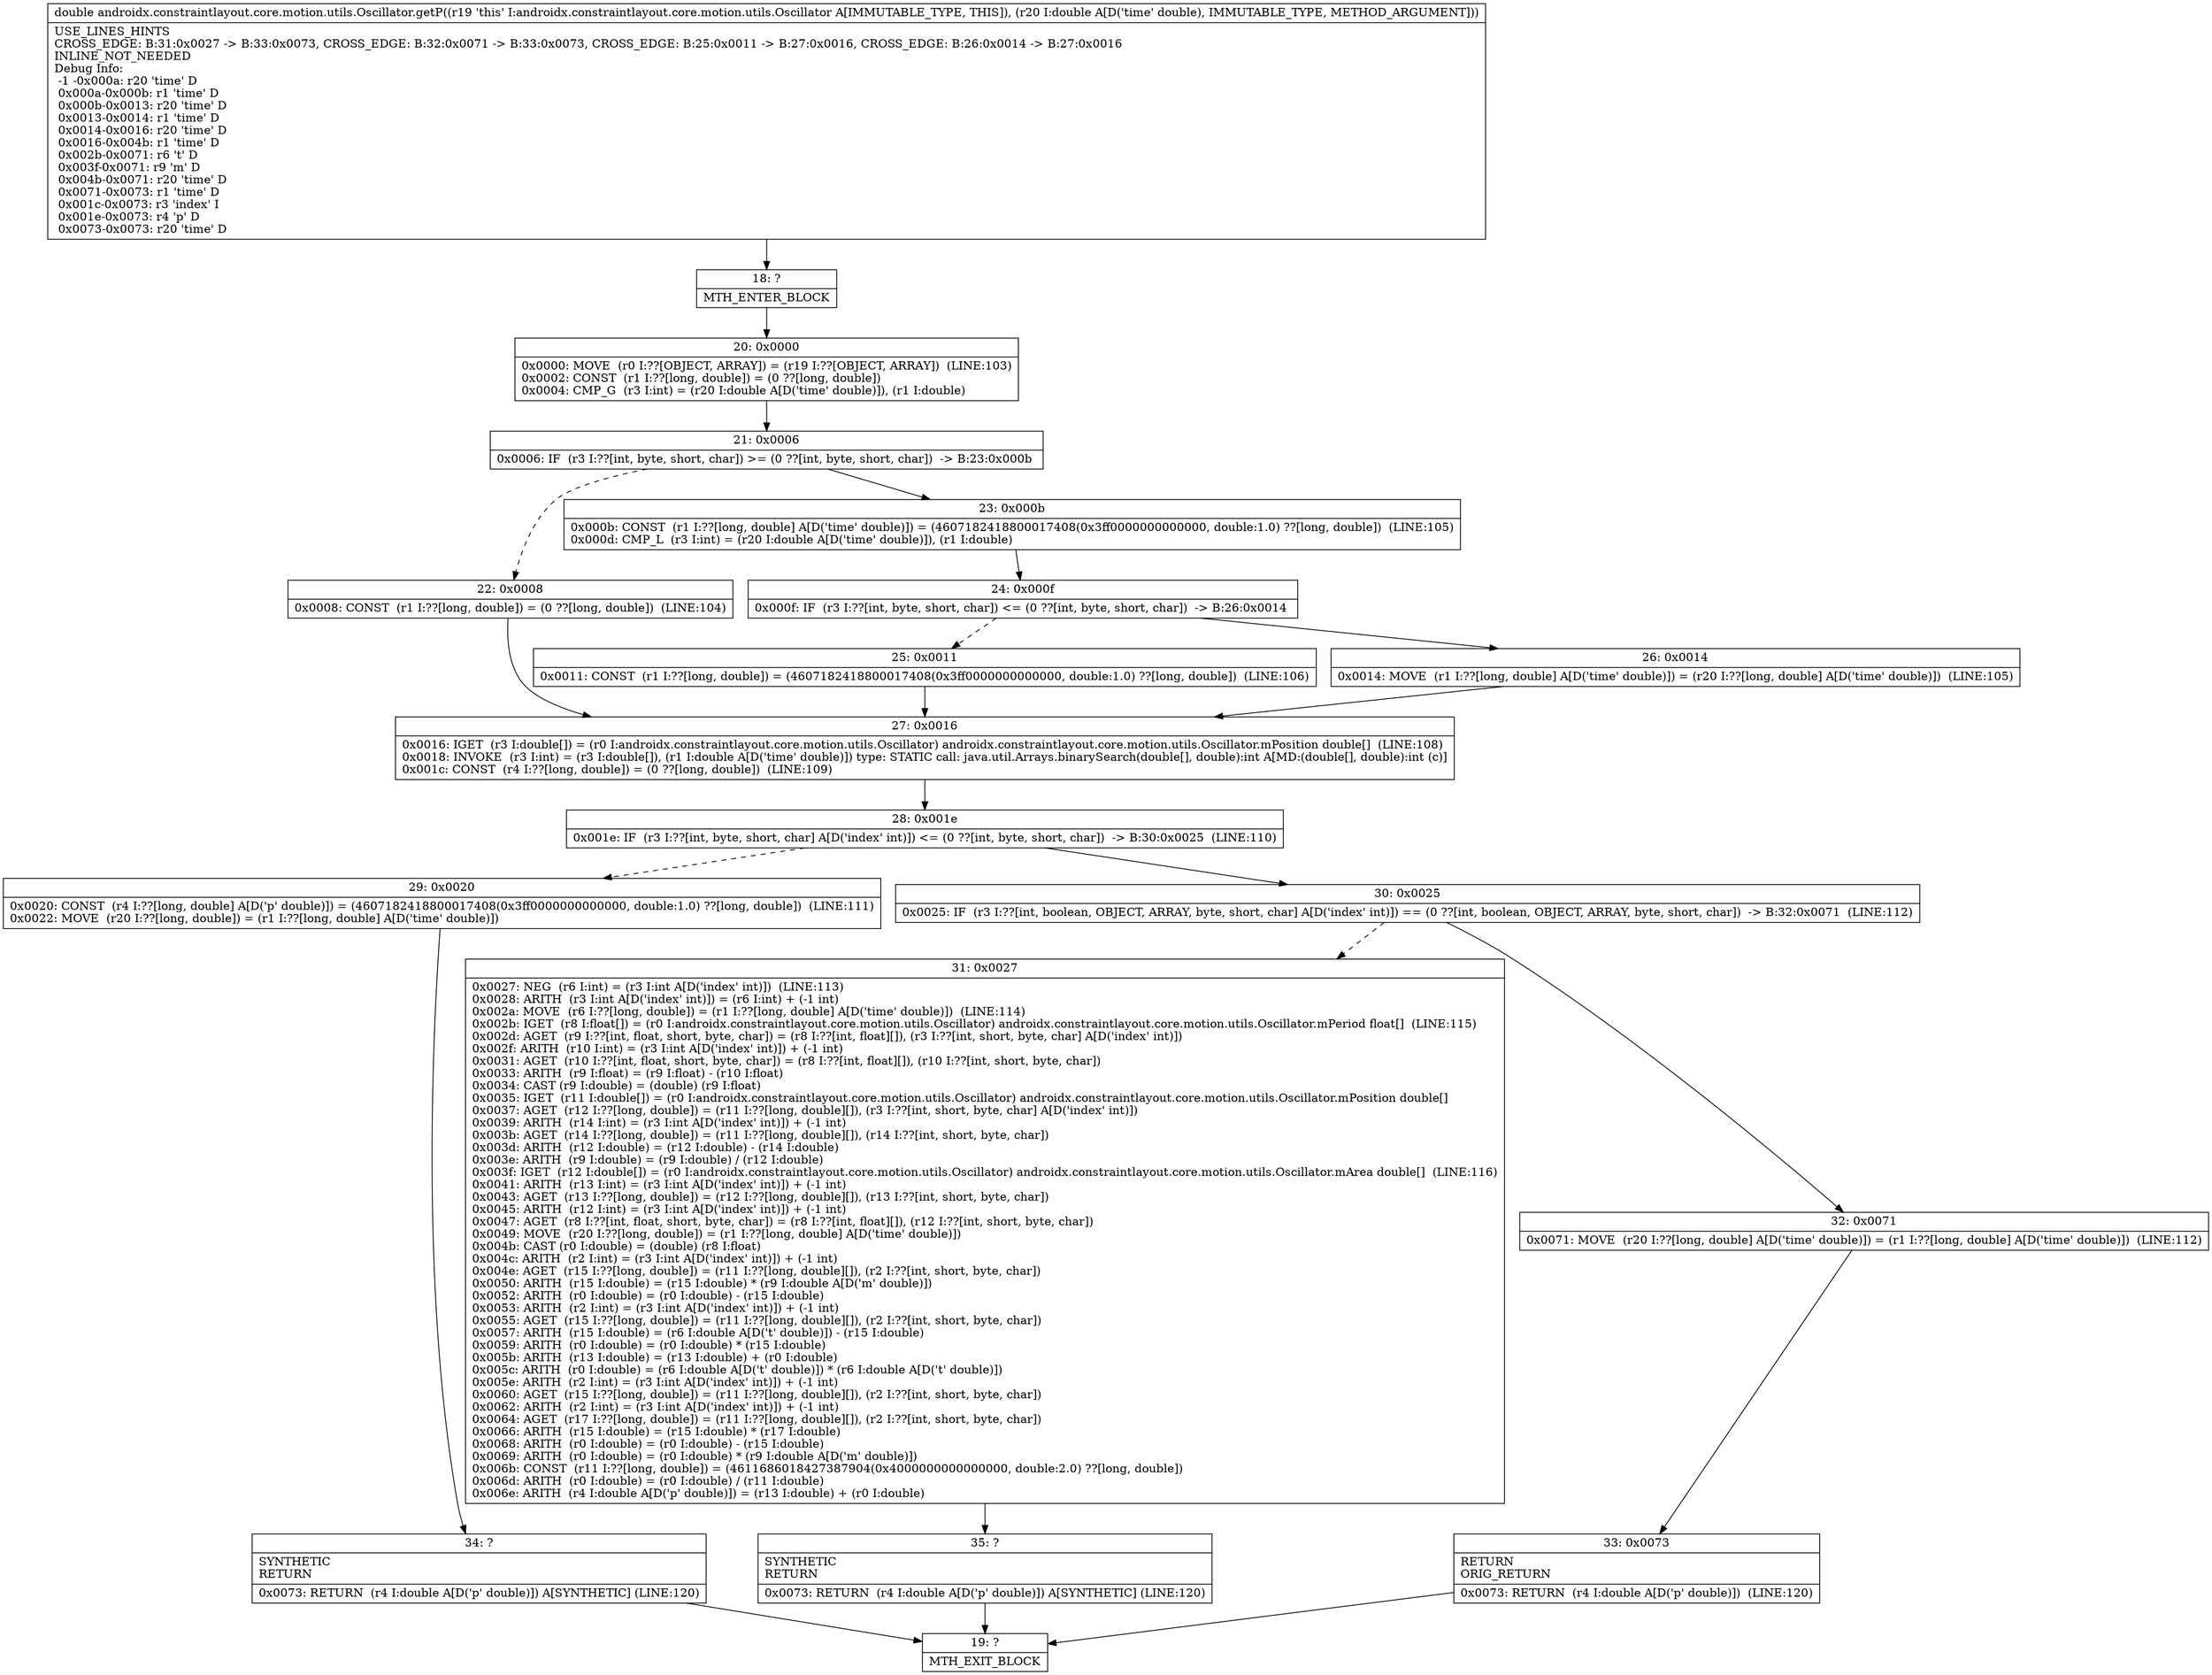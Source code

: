 digraph "CFG forandroidx.constraintlayout.core.motion.utils.Oscillator.getP(D)D" {
Node_18 [shape=record,label="{18\:\ ?|MTH_ENTER_BLOCK\l}"];
Node_20 [shape=record,label="{20\:\ 0x0000|0x0000: MOVE  (r0 I:??[OBJECT, ARRAY]) = (r19 I:??[OBJECT, ARRAY])  (LINE:103)\l0x0002: CONST  (r1 I:??[long, double]) = (0 ??[long, double]) \l0x0004: CMP_G  (r3 I:int) = (r20 I:double A[D('time' double)]), (r1 I:double) \l}"];
Node_21 [shape=record,label="{21\:\ 0x0006|0x0006: IF  (r3 I:??[int, byte, short, char]) \>= (0 ??[int, byte, short, char])  \-\> B:23:0x000b \l}"];
Node_22 [shape=record,label="{22\:\ 0x0008|0x0008: CONST  (r1 I:??[long, double]) = (0 ??[long, double])  (LINE:104)\l}"];
Node_27 [shape=record,label="{27\:\ 0x0016|0x0016: IGET  (r3 I:double[]) = (r0 I:androidx.constraintlayout.core.motion.utils.Oscillator) androidx.constraintlayout.core.motion.utils.Oscillator.mPosition double[]  (LINE:108)\l0x0018: INVOKE  (r3 I:int) = (r3 I:double[]), (r1 I:double A[D('time' double)]) type: STATIC call: java.util.Arrays.binarySearch(double[], double):int A[MD:(double[], double):int (c)]\l0x001c: CONST  (r4 I:??[long, double]) = (0 ??[long, double])  (LINE:109)\l}"];
Node_28 [shape=record,label="{28\:\ 0x001e|0x001e: IF  (r3 I:??[int, byte, short, char] A[D('index' int)]) \<= (0 ??[int, byte, short, char])  \-\> B:30:0x0025  (LINE:110)\l}"];
Node_29 [shape=record,label="{29\:\ 0x0020|0x0020: CONST  (r4 I:??[long, double] A[D('p' double)]) = (4607182418800017408(0x3ff0000000000000, double:1.0) ??[long, double])  (LINE:111)\l0x0022: MOVE  (r20 I:??[long, double]) = (r1 I:??[long, double] A[D('time' double)]) \l}"];
Node_34 [shape=record,label="{34\:\ ?|SYNTHETIC\lRETURN\l|0x0073: RETURN  (r4 I:double A[D('p' double)]) A[SYNTHETIC] (LINE:120)\l}"];
Node_19 [shape=record,label="{19\:\ ?|MTH_EXIT_BLOCK\l}"];
Node_30 [shape=record,label="{30\:\ 0x0025|0x0025: IF  (r3 I:??[int, boolean, OBJECT, ARRAY, byte, short, char] A[D('index' int)]) == (0 ??[int, boolean, OBJECT, ARRAY, byte, short, char])  \-\> B:32:0x0071  (LINE:112)\l}"];
Node_31 [shape=record,label="{31\:\ 0x0027|0x0027: NEG  (r6 I:int) = (r3 I:int A[D('index' int)])  (LINE:113)\l0x0028: ARITH  (r3 I:int A[D('index' int)]) = (r6 I:int) + (\-1 int) \l0x002a: MOVE  (r6 I:??[long, double]) = (r1 I:??[long, double] A[D('time' double)])  (LINE:114)\l0x002b: IGET  (r8 I:float[]) = (r0 I:androidx.constraintlayout.core.motion.utils.Oscillator) androidx.constraintlayout.core.motion.utils.Oscillator.mPeriod float[]  (LINE:115)\l0x002d: AGET  (r9 I:??[int, float, short, byte, char]) = (r8 I:??[int, float][]), (r3 I:??[int, short, byte, char] A[D('index' int)]) \l0x002f: ARITH  (r10 I:int) = (r3 I:int A[D('index' int)]) + (\-1 int) \l0x0031: AGET  (r10 I:??[int, float, short, byte, char]) = (r8 I:??[int, float][]), (r10 I:??[int, short, byte, char]) \l0x0033: ARITH  (r9 I:float) = (r9 I:float) \- (r10 I:float) \l0x0034: CAST (r9 I:double) = (double) (r9 I:float) \l0x0035: IGET  (r11 I:double[]) = (r0 I:androidx.constraintlayout.core.motion.utils.Oscillator) androidx.constraintlayout.core.motion.utils.Oscillator.mPosition double[] \l0x0037: AGET  (r12 I:??[long, double]) = (r11 I:??[long, double][]), (r3 I:??[int, short, byte, char] A[D('index' int)]) \l0x0039: ARITH  (r14 I:int) = (r3 I:int A[D('index' int)]) + (\-1 int) \l0x003b: AGET  (r14 I:??[long, double]) = (r11 I:??[long, double][]), (r14 I:??[int, short, byte, char]) \l0x003d: ARITH  (r12 I:double) = (r12 I:double) \- (r14 I:double) \l0x003e: ARITH  (r9 I:double) = (r9 I:double) \/ (r12 I:double) \l0x003f: IGET  (r12 I:double[]) = (r0 I:androidx.constraintlayout.core.motion.utils.Oscillator) androidx.constraintlayout.core.motion.utils.Oscillator.mArea double[]  (LINE:116)\l0x0041: ARITH  (r13 I:int) = (r3 I:int A[D('index' int)]) + (\-1 int) \l0x0043: AGET  (r13 I:??[long, double]) = (r12 I:??[long, double][]), (r13 I:??[int, short, byte, char]) \l0x0045: ARITH  (r12 I:int) = (r3 I:int A[D('index' int)]) + (\-1 int) \l0x0047: AGET  (r8 I:??[int, float, short, byte, char]) = (r8 I:??[int, float][]), (r12 I:??[int, short, byte, char]) \l0x0049: MOVE  (r20 I:??[long, double]) = (r1 I:??[long, double] A[D('time' double)]) \l0x004b: CAST (r0 I:double) = (double) (r8 I:float) \l0x004c: ARITH  (r2 I:int) = (r3 I:int A[D('index' int)]) + (\-1 int) \l0x004e: AGET  (r15 I:??[long, double]) = (r11 I:??[long, double][]), (r2 I:??[int, short, byte, char]) \l0x0050: ARITH  (r15 I:double) = (r15 I:double) * (r9 I:double A[D('m' double)]) \l0x0052: ARITH  (r0 I:double) = (r0 I:double) \- (r15 I:double) \l0x0053: ARITH  (r2 I:int) = (r3 I:int A[D('index' int)]) + (\-1 int) \l0x0055: AGET  (r15 I:??[long, double]) = (r11 I:??[long, double][]), (r2 I:??[int, short, byte, char]) \l0x0057: ARITH  (r15 I:double) = (r6 I:double A[D('t' double)]) \- (r15 I:double) \l0x0059: ARITH  (r0 I:double) = (r0 I:double) * (r15 I:double) \l0x005b: ARITH  (r13 I:double) = (r13 I:double) + (r0 I:double) \l0x005c: ARITH  (r0 I:double) = (r6 I:double A[D('t' double)]) * (r6 I:double A[D('t' double)]) \l0x005e: ARITH  (r2 I:int) = (r3 I:int A[D('index' int)]) + (\-1 int) \l0x0060: AGET  (r15 I:??[long, double]) = (r11 I:??[long, double][]), (r2 I:??[int, short, byte, char]) \l0x0062: ARITH  (r2 I:int) = (r3 I:int A[D('index' int)]) + (\-1 int) \l0x0064: AGET  (r17 I:??[long, double]) = (r11 I:??[long, double][]), (r2 I:??[int, short, byte, char]) \l0x0066: ARITH  (r15 I:double) = (r15 I:double) * (r17 I:double) \l0x0068: ARITH  (r0 I:double) = (r0 I:double) \- (r15 I:double) \l0x0069: ARITH  (r0 I:double) = (r0 I:double) * (r9 I:double A[D('m' double)]) \l0x006b: CONST  (r11 I:??[long, double]) = (4611686018427387904(0x4000000000000000, double:2.0) ??[long, double]) \l0x006d: ARITH  (r0 I:double) = (r0 I:double) \/ (r11 I:double) \l0x006e: ARITH  (r4 I:double A[D('p' double)]) = (r13 I:double) + (r0 I:double) \l}"];
Node_35 [shape=record,label="{35\:\ ?|SYNTHETIC\lRETURN\l|0x0073: RETURN  (r4 I:double A[D('p' double)]) A[SYNTHETIC] (LINE:120)\l}"];
Node_32 [shape=record,label="{32\:\ 0x0071|0x0071: MOVE  (r20 I:??[long, double] A[D('time' double)]) = (r1 I:??[long, double] A[D('time' double)])  (LINE:112)\l}"];
Node_33 [shape=record,label="{33\:\ 0x0073|RETURN\lORIG_RETURN\l|0x0073: RETURN  (r4 I:double A[D('p' double)])  (LINE:120)\l}"];
Node_23 [shape=record,label="{23\:\ 0x000b|0x000b: CONST  (r1 I:??[long, double] A[D('time' double)]) = (4607182418800017408(0x3ff0000000000000, double:1.0) ??[long, double])  (LINE:105)\l0x000d: CMP_L  (r3 I:int) = (r20 I:double A[D('time' double)]), (r1 I:double) \l}"];
Node_24 [shape=record,label="{24\:\ 0x000f|0x000f: IF  (r3 I:??[int, byte, short, char]) \<= (0 ??[int, byte, short, char])  \-\> B:26:0x0014 \l}"];
Node_25 [shape=record,label="{25\:\ 0x0011|0x0011: CONST  (r1 I:??[long, double]) = (4607182418800017408(0x3ff0000000000000, double:1.0) ??[long, double])  (LINE:106)\l}"];
Node_26 [shape=record,label="{26\:\ 0x0014|0x0014: MOVE  (r1 I:??[long, double] A[D('time' double)]) = (r20 I:??[long, double] A[D('time' double)])  (LINE:105)\l}"];
MethodNode[shape=record,label="{double androidx.constraintlayout.core.motion.utils.Oscillator.getP((r19 'this' I:androidx.constraintlayout.core.motion.utils.Oscillator A[IMMUTABLE_TYPE, THIS]), (r20 I:double A[D('time' double), IMMUTABLE_TYPE, METHOD_ARGUMENT]))  | USE_LINES_HINTS\lCROSS_EDGE: B:31:0x0027 \-\> B:33:0x0073, CROSS_EDGE: B:32:0x0071 \-\> B:33:0x0073, CROSS_EDGE: B:25:0x0011 \-\> B:27:0x0016, CROSS_EDGE: B:26:0x0014 \-\> B:27:0x0016\lINLINE_NOT_NEEDED\lDebug Info:\l  \-1 \-0x000a: r20 'time' D\l  0x000a\-0x000b: r1 'time' D\l  0x000b\-0x0013: r20 'time' D\l  0x0013\-0x0014: r1 'time' D\l  0x0014\-0x0016: r20 'time' D\l  0x0016\-0x004b: r1 'time' D\l  0x002b\-0x0071: r6 't' D\l  0x003f\-0x0071: r9 'm' D\l  0x004b\-0x0071: r20 'time' D\l  0x0071\-0x0073: r1 'time' D\l  0x001c\-0x0073: r3 'index' I\l  0x001e\-0x0073: r4 'p' D\l  0x0073\-0x0073: r20 'time' D\l}"];
MethodNode -> Node_18;Node_18 -> Node_20;
Node_20 -> Node_21;
Node_21 -> Node_22[style=dashed];
Node_21 -> Node_23;
Node_22 -> Node_27;
Node_27 -> Node_28;
Node_28 -> Node_29[style=dashed];
Node_28 -> Node_30;
Node_29 -> Node_34;
Node_34 -> Node_19;
Node_30 -> Node_31[style=dashed];
Node_30 -> Node_32;
Node_31 -> Node_35;
Node_35 -> Node_19;
Node_32 -> Node_33;
Node_33 -> Node_19;
Node_23 -> Node_24;
Node_24 -> Node_25[style=dashed];
Node_24 -> Node_26;
Node_25 -> Node_27;
Node_26 -> Node_27;
}

